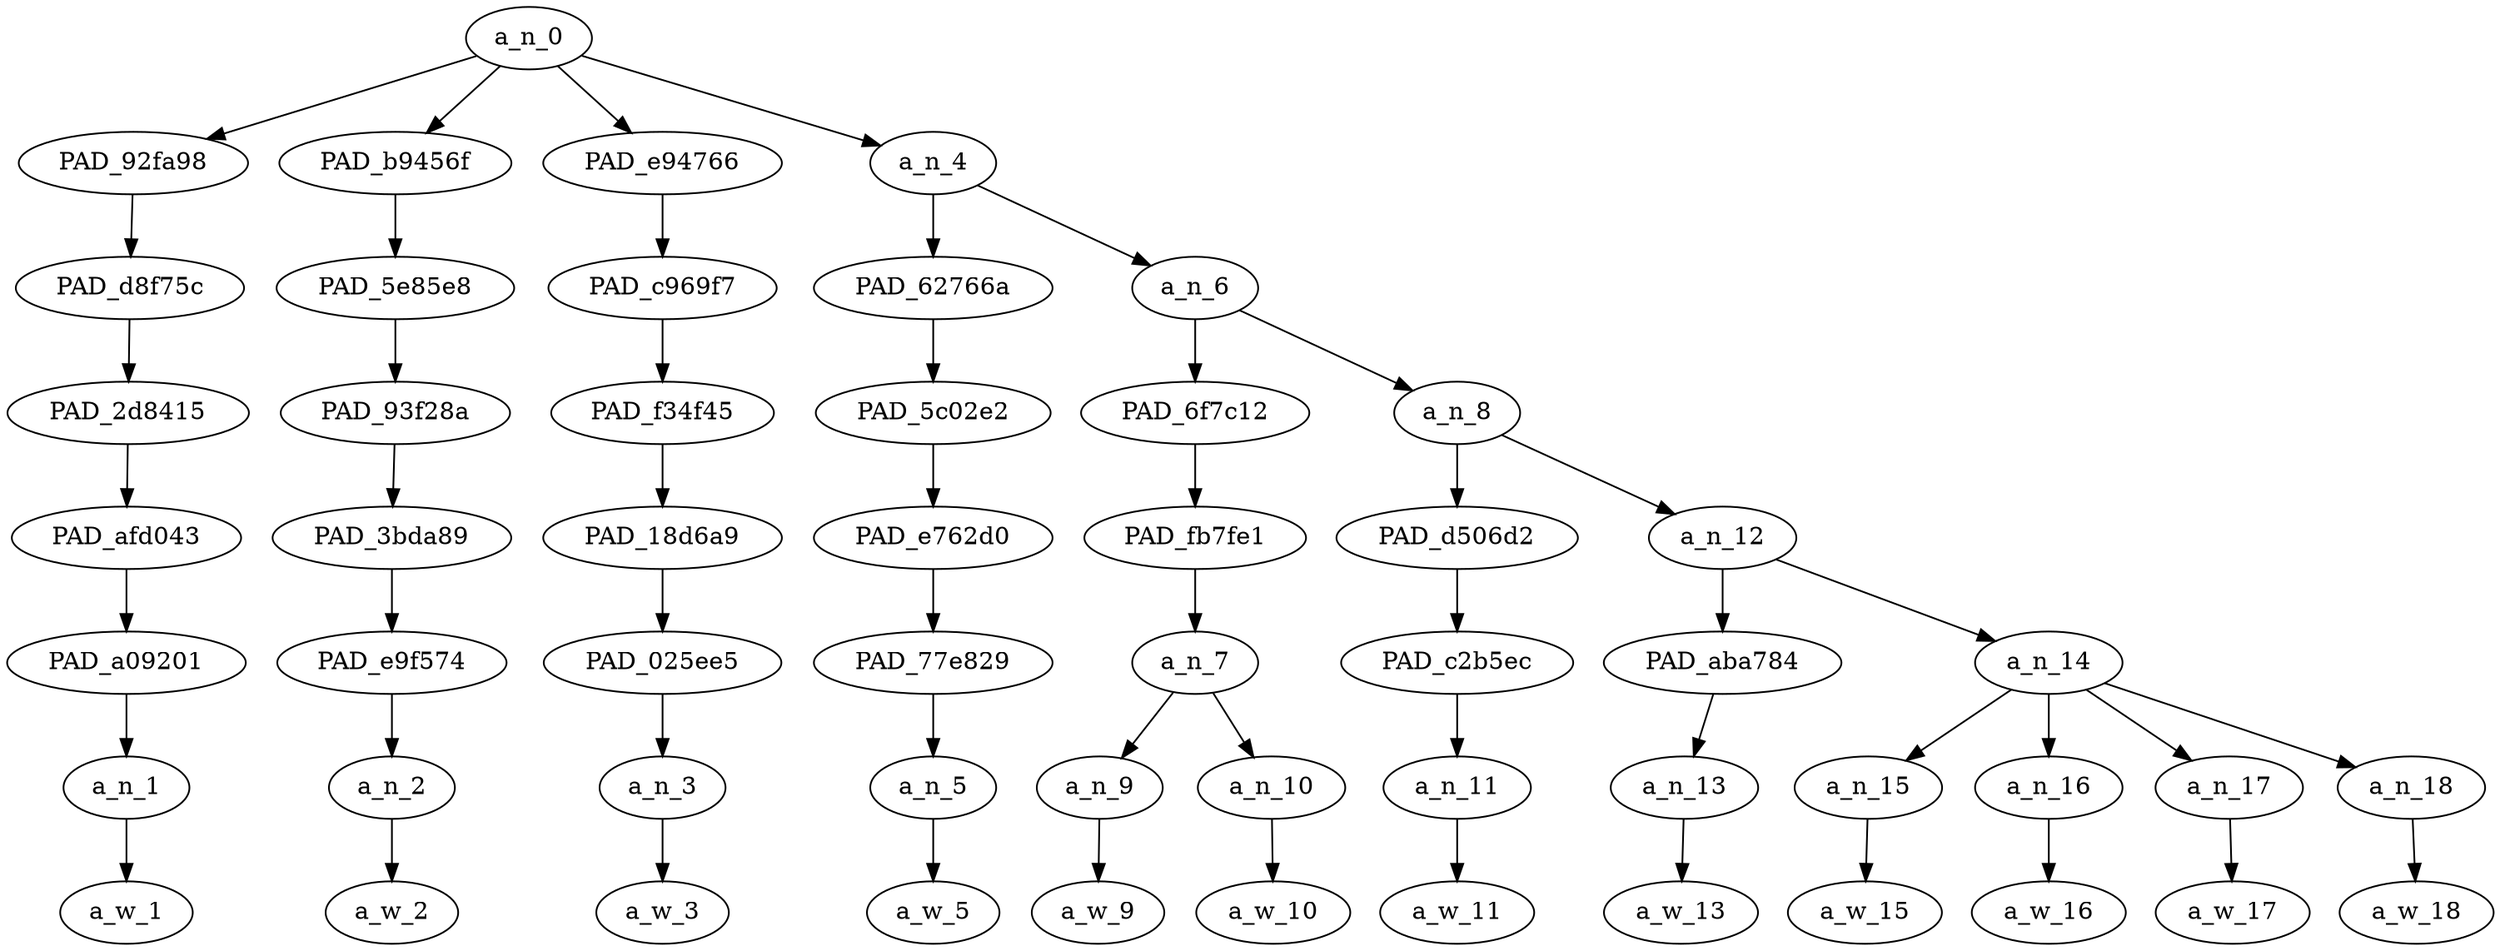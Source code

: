 strict digraph "" {
	a_n_0	[div_dir=1,
		index=0,
		level=7,
		pos="1.8515625,7!",
		text_span="[0, 1, 2, 3, 4, 5, 6, 7, 8, 9, 10, 11]",
		value=1.00000000];
	PAD_92fa98	[div_dir=1,
		index=0,
		level=6,
		pos="0.0,6!",
		text_span="[0]",
		value=0.05984909];
	a_n_0 -> PAD_92fa98;
	PAD_b9456f	[div_dir=1,
		index=1,
		level=6,
		pos="1.0,6!",
		text_span="[1]",
		value=0.06819081];
	a_n_0 -> PAD_b9456f;
	PAD_e94766	[div_dir=1,
		index=2,
		level=6,
		pos="2.0,6!",
		text_span="[2]",
		value=0.05815275];
	a_n_0 -> PAD_e94766;
	a_n_4	[div_dir=1,
		index=3,
		level=6,
		pos="4.40625,6!",
		text_span="[3, 4, 5, 6, 7, 8, 9, 10, 11]",
		value=0.81194489];
	a_n_0 -> a_n_4;
	PAD_d8f75c	[div_dir=1,
		index=0,
		level=5,
		pos="0.0,5!",
		text_span="[0]",
		value=0.05984909];
	PAD_92fa98 -> PAD_d8f75c;
	PAD_2d8415	[div_dir=1,
		index=0,
		level=4,
		pos="0.0,4!",
		text_span="[0]",
		value=0.05984909];
	PAD_d8f75c -> PAD_2d8415;
	PAD_afd043	[div_dir=1,
		index=0,
		level=3,
		pos="0.0,3!",
		text_span="[0]",
		value=0.05984909];
	PAD_2d8415 -> PAD_afd043;
	PAD_a09201	[div_dir=1,
		index=0,
		level=2,
		pos="0.0,2!",
		text_span="[0]",
		value=0.05984909];
	PAD_afd043 -> PAD_a09201;
	a_n_1	[div_dir=1,
		index=0,
		level=1,
		pos="0.0,1!",
		text_span="[0]",
		value=0.05984909];
	PAD_a09201 -> a_n_1;
	a_w_1	[div_dir=0,
		index=0,
		level=0,
		pos="0,0!",
		text_span="[0]",
		value=would];
	a_n_1 -> a_w_1;
	PAD_5e85e8	[div_dir=1,
		index=1,
		level=5,
		pos="1.0,5!",
		text_span="[1]",
		value=0.06819081];
	PAD_b9456f -> PAD_5e85e8;
	PAD_93f28a	[div_dir=1,
		index=1,
		level=4,
		pos="1.0,4!",
		text_span="[1]",
		value=0.06819081];
	PAD_5e85e8 -> PAD_93f28a;
	PAD_3bda89	[div_dir=1,
		index=1,
		level=3,
		pos="1.0,3!",
		text_span="[1]",
		value=0.06819081];
	PAD_93f28a -> PAD_3bda89;
	PAD_e9f574	[div_dir=1,
		index=1,
		level=2,
		pos="1.0,2!",
		text_span="[1]",
		value=0.06819081];
	PAD_3bda89 -> PAD_e9f574;
	a_n_2	[div_dir=1,
		index=1,
		level=1,
		pos="1.0,1!",
		text_span="[1]",
		value=0.06819081];
	PAD_e9f574 -> a_n_2;
	a_w_2	[div_dir=0,
		index=1,
		level=0,
		pos="1,0!",
		text_span="[1]",
		value=anyone];
	a_n_2 -> a_w_2;
	PAD_c969f7	[div_dir=1,
		index=2,
		level=5,
		pos="2.0,5!",
		text_span="[2]",
		value=0.05815275];
	PAD_e94766 -> PAD_c969f7;
	PAD_f34f45	[div_dir=1,
		index=2,
		level=4,
		pos="2.0,4!",
		text_span="[2]",
		value=0.05815275];
	PAD_c969f7 -> PAD_f34f45;
	PAD_18d6a9	[div_dir=1,
		index=2,
		level=3,
		pos="2.0,3!",
		text_span="[2]",
		value=0.05815275];
	PAD_f34f45 -> PAD_18d6a9;
	PAD_025ee5	[div_dir=1,
		index=2,
		level=2,
		pos="2.0,2!",
		text_span="[2]",
		value=0.05815275];
	PAD_18d6a9 -> PAD_025ee5;
	a_n_3	[div_dir=1,
		index=2,
		level=1,
		pos="2.0,1!",
		text_span="[2]",
		value=0.05815275];
	PAD_025ee5 -> a_n_3;
	a_w_3	[div_dir=0,
		index=2,
		level=0,
		pos="2,0!",
		text_span="[2]",
		value=actually];
	a_n_3 -> a_w_3;
	PAD_62766a	[div_dir=1,
		index=3,
		level=5,
		pos="3.0,5!",
		text_span="[3]",
		value=0.06816386];
	a_n_4 -> PAD_62766a;
	a_n_6	[div_dir=1,
		index=4,
		level=5,
		pos="5.8125,5!",
		text_span="[4, 5, 6, 7, 8, 9, 10, 11]",
		value=0.74210653];
	a_n_4 -> a_n_6;
	PAD_5c02e2	[div_dir=1,
		index=3,
		level=4,
		pos="3.0,4!",
		text_span="[3]",
		value=0.06816386];
	PAD_62766a -> PAD_5c02e2;
	PAD_e762d0	[div_dir=1,
		index=3,
		level=3,
		pos="3.0,3!",
		text_span="[3]",
		value=0.06816386];
	PAD_5c02e2 -> PAD_e762d0;
	PAD_77e829	[div_dir=1,
		index=3,
		level=2,
		pos="3.0,2!",
		text_span="[3]",
		value=0.06816386];
	PAD_e762d0 -> PAD_77e829;
	a_n_5	[div_dir=1,
		index=3,
		level=1,
		pos="3.0,1!",
		text_span="[3]",
		value=0.06816386];
	PAD_77e829 -> a_n_5;
	a_w_5	[div_dir=0,
		index=3,
		level=0,
		pos="3,0!",
		text_span="[3]",
		value=expect];
	a_n_5 -> a_w_5;
	PAD_6f7c12	[div_dir=1,
		index=4,
		level=4,
		pos="4.5,4!",
		text_span="[4, 5]",
		value=0.33906889];
	a_n_6 -> PAD_6f7c12;
	a_n_8	[div_dir=1,
		index=5,
		level=4,
		pos="7.125,4!",
		text_span="[6, 7, 8, 9, 10, 11]",
		value=0.40143521];
	a_n_6 -> a_n_8;
	PAD_fb7fe1	[div_dir=1,
		index=4,
		level=3,
		pos="4.5,3!",
		text_span="[4, 5]",
		value=0.33906889];
	PAD_6f7c12 -> PAD_fb7fe1;
	a_n_7	[div_dir=1,
		index=4,
		level=2,
		pos="4.5,2!",
		text_span="[4, 5]",
		value=0.33906889];
	PAD_fb7fe1 -> a_n_7;
	a_n_9	[div_dir=1,
		index=4,
		level=1,
		pos="4.0,1!",
		text_span="[4]",
		value=0.06369121];
	a_n_7 -> a_n_9;
	a_n_10	[div_dir=1,
		index=5,
		level=1,
		pos="5.0,1!",
		text_span="[5]",
		value=0.27393330];
	a_n_7 -> a_n_10;
	a_w_9	[div_dir=0,
		index=4,
		level=0,
		pos="4,0!",
		text_span="[4]",
		value=a];
	a_n_9 -> a_w_9;
	a_w_10	[div_dir=0,
		index=5,
		level=0,
		pos="5,0!",
		text_span="[5]",
		value=nigger];
	a_n_10 -> a_w_10;
	PAD_d506d2	[div_dir=1,
		index=5,
		level=3,
		pos="6.0,3!",
		text_span="[6]",
		value=0.04936475];
	a_n_8 -> PAD_d506d2;
	a_n_12	[div_dir=1,
		index=6,
		level=3,
		pos="8.25,3!",
		text_span="[7, 8, 9, 10, 11]",
		value=0.35113114];
	a_n_8 -> a_n_12;
	PAD_c2b5ec	[div_dir=1,
		index=5,
		level=2,
		pos="6.0,2!",
		text_span="[6]",
		value=0.04936475];
	PAD_d506d2 -> PAD_c2b5ec;
	a_n_11	[div_dir=1,
		index=6,
		level=1,
		pos="6.0,1!",
		text_span="[6]",
		value=0.04936475];
	PAD_c2b5ec -> a_n_11;
	a_w_11	[div_dir=0,
		index=6,
		level=0,
		pos="6,0!",
		text_span="[6]",
		value=to];
	a_n_11 -> a_w_11;
	PAD_aba784	[div_dir=1,
		index=6,
		level=2,
		pos="7.0,2!",
		text_span="[7]",
		value=0.06843802];
	a_n_12 -> PAD_aba784;
	a_n_14	[div_dir=1,
		index=7,
		level=2,
		pos="9.5,2!",
		text_span="[8, 9, 10, 11]",
		value=0.28178323];
	a_n_12 -> a_n_14;
	a_n_13	[div_dir=1,
		index=7,
		level=1,
		pos="7.0,1!",
		text_span="[7]",
		value=0.06843802];
	PAD_aba784 -> a_n_13;
	a_w_13	[div_dir=0,
		index=7,
		level=0,
		pos="7,0!",
		text_span="[7]",
		value=save];
	a_n_13 -> a_w_13;
	a_n_15	[div_dir=1,
		index=8,
		level=1,
		pos="8.0,1!",
		text_span="[8]",
		value=0.04948700];
	a_n_14 -> a_n_15;
	a_n_16	[div_dir=1,
		index=9,
		level=1,
		pos="9.0,1!",
		text_span="[9]",
		value=0.07660015];
	a_n_14 -> a_n_16;
	a_n_17	[div_dir=1,
		index=10,
		level=1,
		pos="10.0,1!",
		text_span="[10]",
		value=0.07531856];
	a_n_14 -> a_n_17;
	a_n_18	[div_dir=1,
		index=11,
		level=1,
		pos="11.0,1!",
		text_span="[11]",
		value=0.07960727];
	a_n_14 -> a_n_18;
	a_w_15	[div_dir=0,
		index=8,
		level=0,
		pos="8,0!",
		text_span="[8]",
		value=a1];
	a_n_15 -> a_w_15;
	a_w_16	[div_dir=0,
		index=9,
		level=0,
		pos="9,0!",
		text_span="[9]",
		value=white];
	a_n_16 -> a_w_16;
	a_w_17	[div_dir=0,
		index=10,
		level=0,
		pos="10,0!",
		text_span="[10]",
		value=man];
	a_n_17 -> a_w_17;
	a_w_18	[div_dir=0,
		index=11,
		level=0,
		pos="11,0!",
		text_span="[11]",
		value=life];
	a_n_18 -> a_w_18;
}
